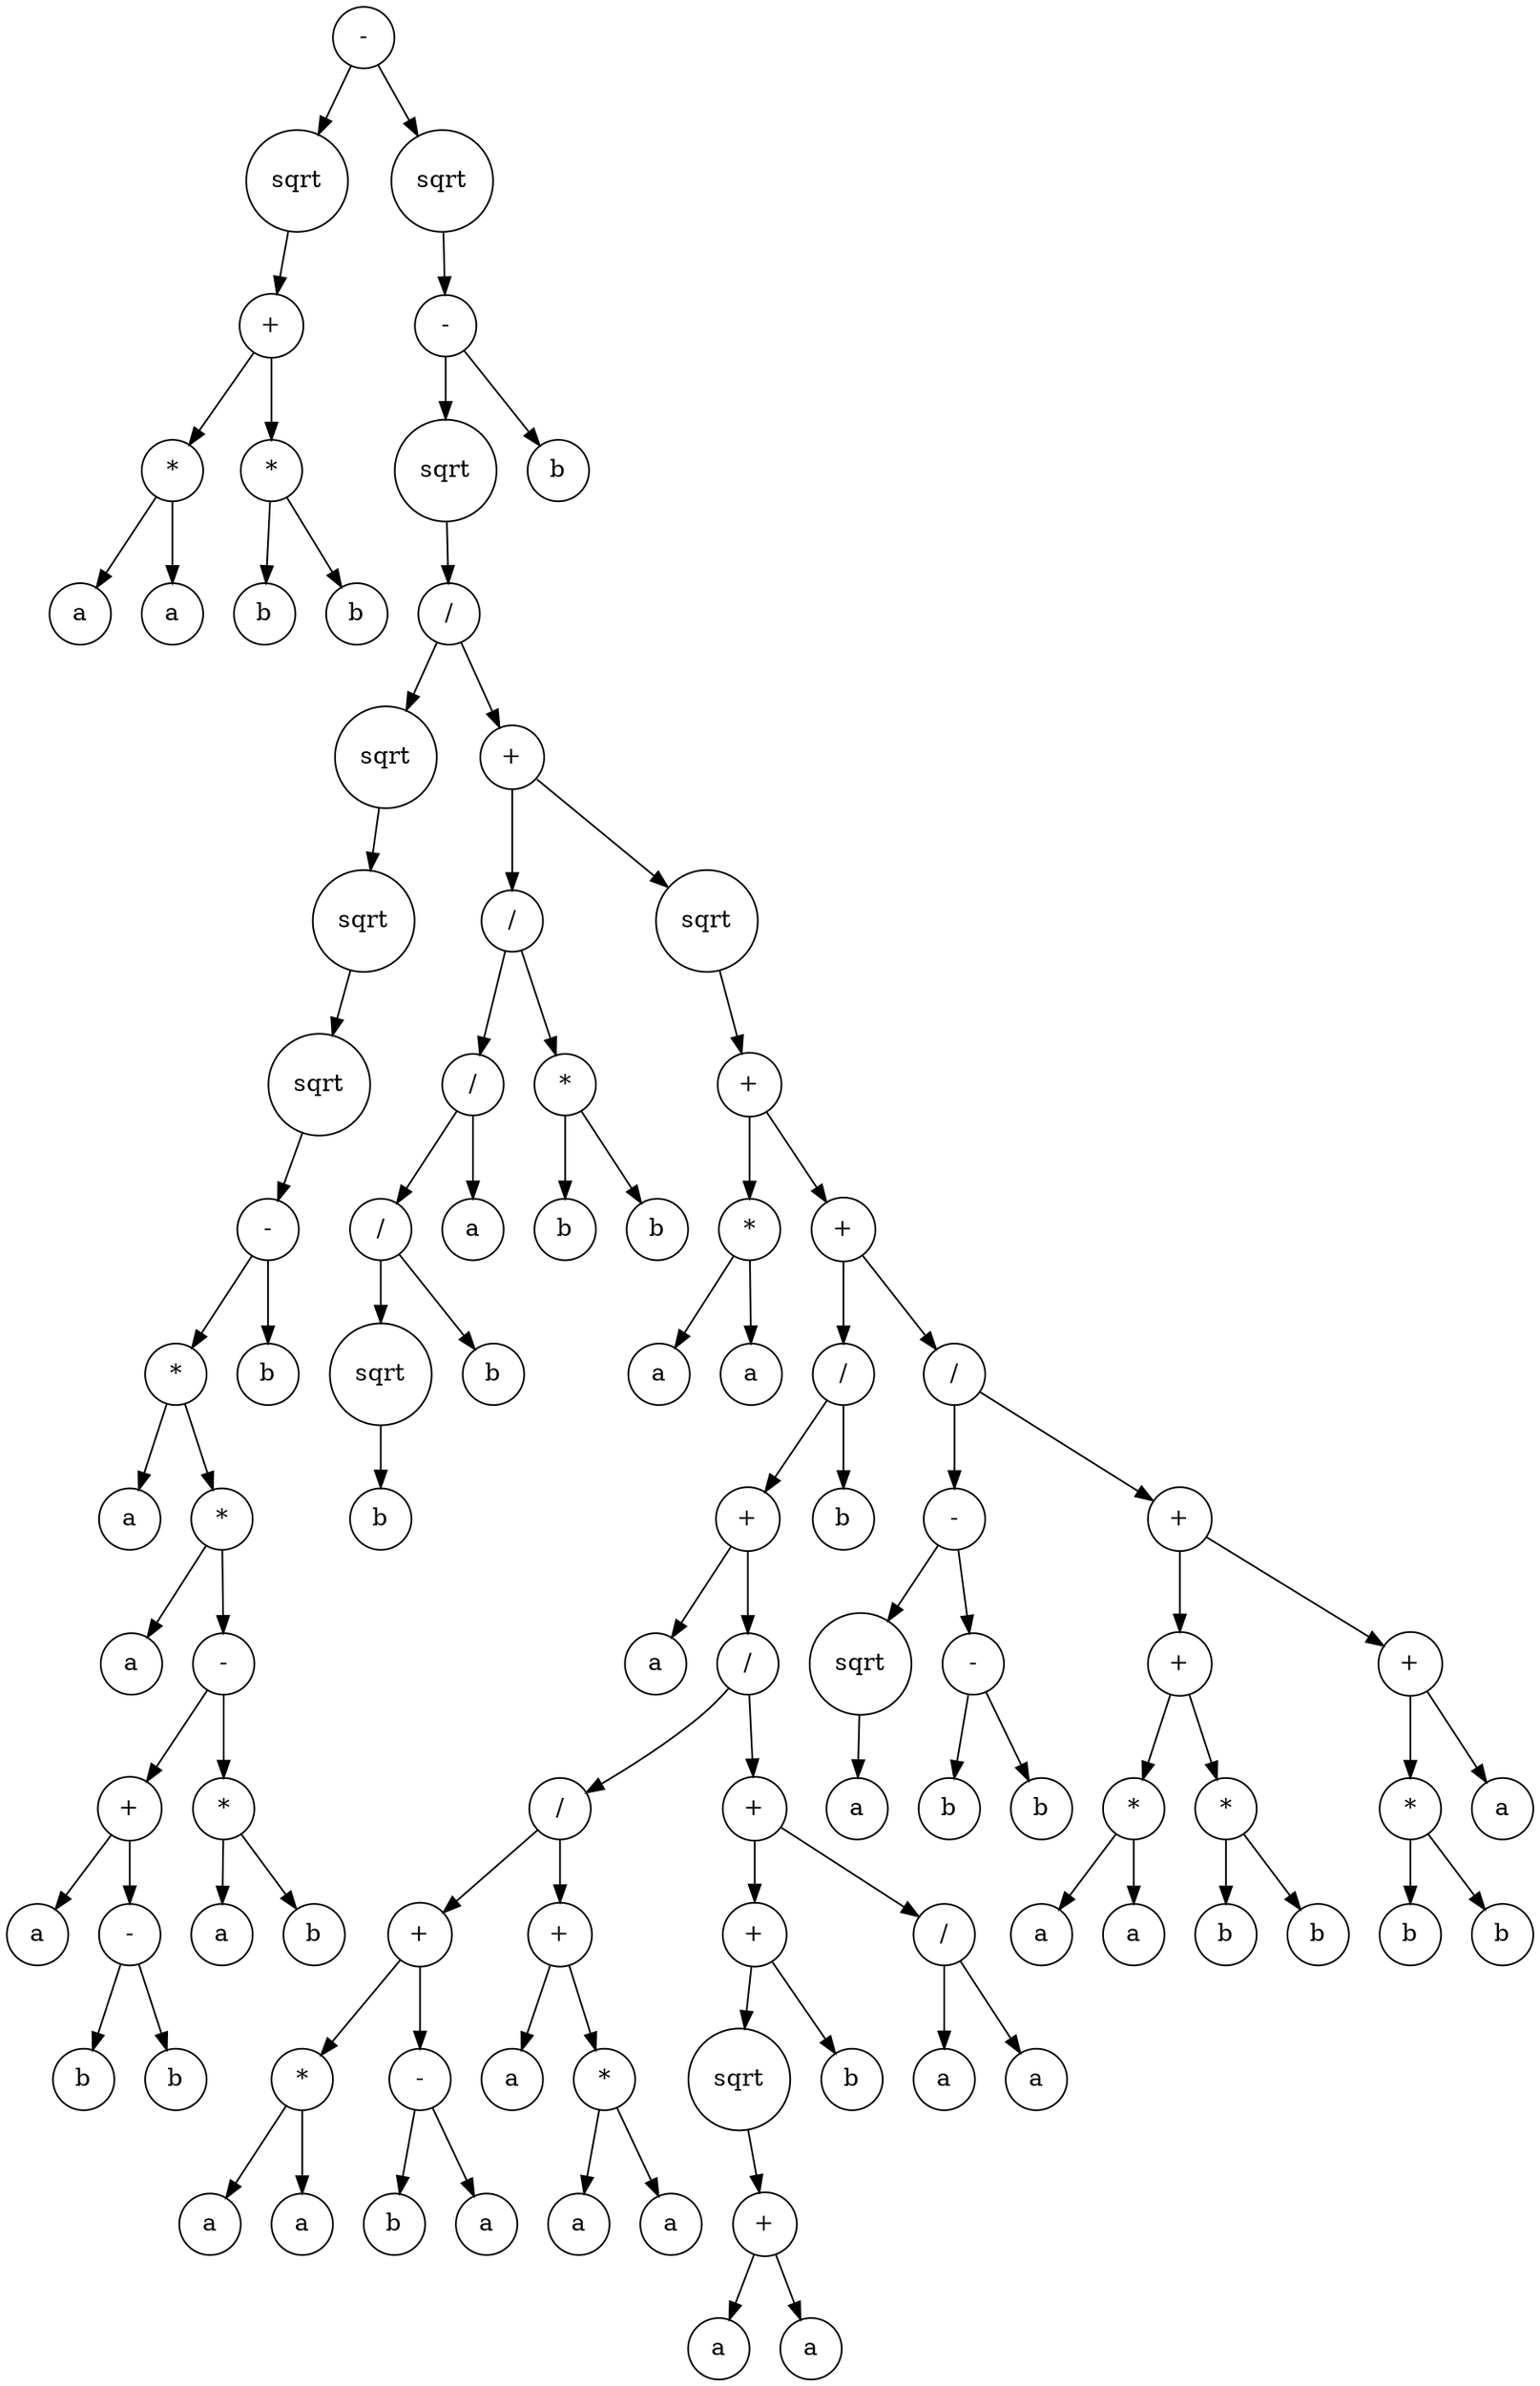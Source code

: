 digraph g {
graph [ordering=out];
node [shape=circle];
n[label = "-"];
n0[label = "sqrt"];
n00[label = "+"];
n000[label = "*"];
n0000[label = "a"];
n000 -> n0000;
n0001[label = "a"];
n000 -> n0001;
n00 -> n000;
n001[label = "*"];
n0010[label = "b"];
n001 -> n0010;
n0011[label = "b"];
n001 -> n0011;
n00 -> n001;
n0 -> n00;
n -> n0;
n1[label = "sqrt"];
n10[label = "-"];
n100[label = "sqrt"];
n1000[label = "/"];
n10000[label = "sqrt"];
n100000[label = "sqrt"];
n1000000[label = "sqrt"];
n10000000[label = "-"];
n100000000[label = "*"];
n1000000000[label = "a"];
n100000000 -> n1000000000;
n1000000001[label = "*"];
n10000000010[label = "a"];
n1000000001 -> n10000000010;
n10000000011[label = "-"];
n100000000110[label = "+"];
n1000000001100[label = "a"];
n100000000110 -> n1000000001100;
n1000000001101[label = "-"];
n10000000011010[label = "b"];
n1000000001101 -> n10000000011010;
n10000000011011[label = "b"];
n1000000001101 -> n10000000011011;
n100000000110 -> n1000000001101;
n10000000011 -> n100000000110;
n100000000111[label = "*"];
n1000000001110[label = "a"];
n100000000111 -> n1000000001110;
n1000000001111[label = "b"];
n100000000111 -> n1000000001111;
n10000000011 -> n100000000111;
n1000000001 -> n10000000011;
n100000000 -> n1000000001;
n10000000 -> n100000000;
n100000001[label = "b"];
n10000000 -> n100000001;
n1000000 -> n10000000;
n100000 -> n1000000;
n10000 -> n100000;
n1000 -> n10000;
n10001[label = "+"];
n100010[label = "/"];
n1000100[label = "/"];
n10001000[label = "/"];
n100010000[label = "sqrt"];
n1000100000[label = "b"];
n100010000 -> n1000100000;
n10001000 -> n100010000;
n100010001[label = "b"];
n10001000 -> n100010001;
n1000100 -> n10001000;
n10001001[label = "a"];
n1000100 -> n10001001;
n100010 -> n1000100;
n1000101[label = "*"];
n10001010[label = "b"];
n1000101 -> n10001010;
n10001011[label = "b"];
n1000101 -> n10001011;
n100010 -> n1000101;
n10001 -> n100010;
n100011[label = "sqrt"];
n1000110[label = "+"];
n10001100[label = "*"];
n100011000[label = "a"];
n10001100 -> n100011000;
n100011001[label = "a"];
n10001100 -> n100011001;
n1000110 -> n10001100;
n10001101[label = "+"];
n100011010[label = "/"];
n1000110100[label = "+"];
n10001101000[label = "a"];
n1000110100 -> n10001101000;
n10001101001[label = "/"];
n100011010010[label = "/"];
n1000110100100[label = "+"];
n10001101001000[label = "*"];
n100011010010000[label = "a"];
n10001101001000 -> n100011010010000;
n100011010010001[label = "a"];
n10001101001000 -> n100011010010001;
n1000110100100 -> n10001101001000;
n10001101001001[label = "-"];
n100011010010010[label = "b"];
n10001101001001 -> n100011010010010;
n100011010010011[label = "a"];
n10001101001001 -> n100011010010011;
n1000110100100 -> n10001101001001;
n100011010010 -> n1000110100100;
n1000110100101[label = "+"];
n10001101001010[label = "a"];
n1000110100101 -> n10001101001010;
n10001101001011[label = "*"];
n100011010010110[label = "a"];
n10001101001011 -> n100011010010110;
n100011010010111[label = "a"];
n10001101001011 -> n100011010010111;
n1000110100101 -> n10001101001011;
n100011010010 -> n1000110100101;
n10001101001 -> n100011010010;
n100011010011[label = "+"];
n1000110100110[label = "+"];
n10001101001100[label = "sqrt"];
n100011010011000[label = "+"];
n1000110100110000[label = "a"];
n100011010011000 -> n1000110100110000;
n1000110100110001[label = "a"];
n100011010011000 -> n1000110100110001;
n10001101001100 -> n100011010011000;
n1000110100110 -> n10001101001100;
n10001101001101[label = "b"];
n1000110100110 -> n10001101001101;
n100011010011 -> n1000110100110;
n1000110100111[label = "/"];
n10001101001110[label = "a"];
n1000110100111 -> n10001101001110;
n10001101001111[label = "a"];
n1000110100111 -> n10001101001111;
n100011010011 -> n1000110100111;
n10001101001 -> n100011010011;
n1000110100 -> n10001101001;
n100011010 -> n1000110100;
n1000110101[label = "b"];
n100011010 -> n1000110101;
n10001101 -> n100011010;
n100011011[label = "/"];
n1000110110[label = "-"];
n10001101100[label = "sqrt"];
n100011011000[label = "a"];
n10001101100 -> n100011011000;
n1000110110 -> n10001101100;
n10001101101[label = "-"];
n100011011010[label = "b"];
n10001101101 -> n100011011010;
n100011011011[label = "b"];
n10001101101 -> n100011011011;
n1000110110 -> n10001101101;
n100011011 -> n1000110110;
n1000110111[label = "+"];
n10001101110[label = "+"];
n100011011100[label = "*"];
n1000110111000[label = "a"];
n100011011100 -> n1000110111000;
n1000110111001[label = "a"];
n100011011100 -> n1000110111001;
n10001101110 -> n100011011100;
n100011011101[label = "*"];
n1000110111010[label = "b"];
n100011011101 -> n1000110111010;
n1000110111011[label = "b"];
n100011011101 -> n1000110111011;
n10001101110 -> n100011011101;
n1000110111 -> n10001101110;
n10001101111[label = "+"];
n100011011110[label = "*"];
n1000110111100[label = "b"];
n100011011110 -> n1000110111100;
n1000110111101[label = "b"];
n100011011110 -> n1000110111101;
n10001101111 -> n100011011110;
n100011011111[label = "a"];
n10001101111 -> n100011011111;
n1000110111 -> n10001101111;
n100011011 -> n1000110111;
n10001101 -> n100011011;
n1000110 -> n10001101;
n100011 -> n1000110;
n10001 -> n100011;
n1000 -> n10001;
n100 -> n1000;
n10 -> n100;
n101[label = "b"];
n10 -> n101;
n1 -> n10;
n -> n1;
}
